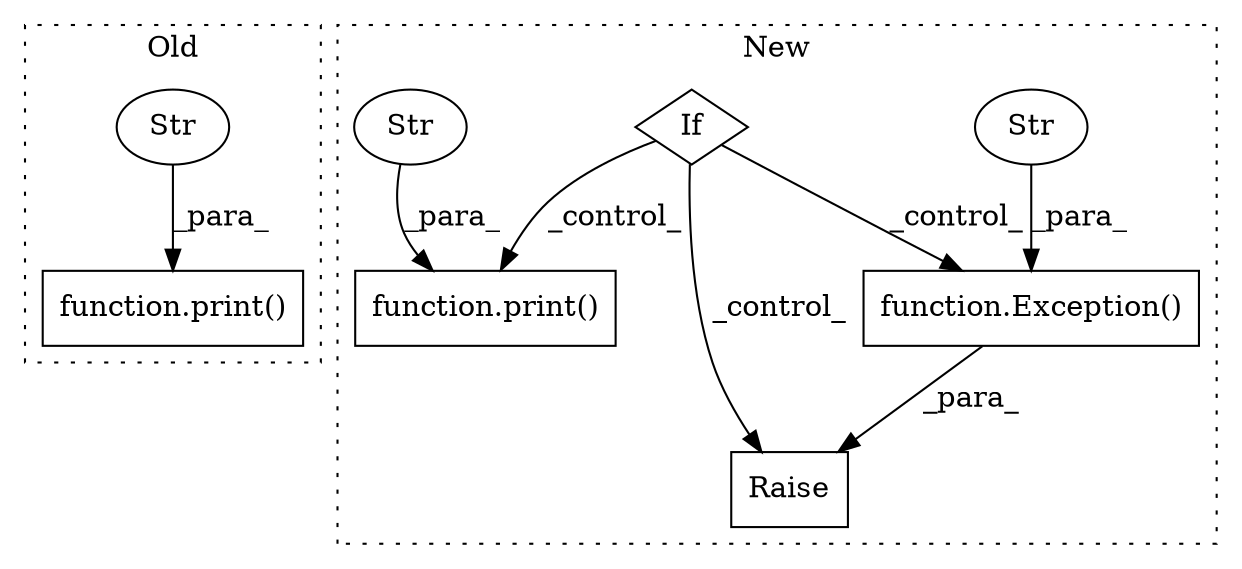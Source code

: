 digraph G {
subgraph cluster0 {
1 [label="function.print()" a="75" s="2056,2079" l="6,1" shape="box"];
4 [label="Str" a="66" s="2062" l="17" shape="ellipse"];
label = "Old";
style="dotted";
}
subgraph cluster1 {
2 [label="function.Exception()" a="75" s="2616,2652" l="10,1" shape="box"];
3 [label="Raise" a="91" s="2610" l="6" shape="box"];
5 [label="Str" a="66" s="2626" l="26" shape="ellipse"];
6 [label="If" a="96" s="2586" l="3" shape="diamond"];
7 [label="function.print()" a="75" s="2777,3026" l="6,1" shape="box"];
8 [label="Str" a="66" s="2783" l="243" shape="ellipse"];
label = "New";
style="dotted";
}
2 -> 3 [label="_para_"];
4 -> 1 [label="_para_"];
5 -> 2 [label="_para_"];
6 -> 2 [label="_control_"];
6 -> 3 [label="_control_"];
6 -> 7 [label="_control_"];
8 -> 7 [label="_para_"];
}